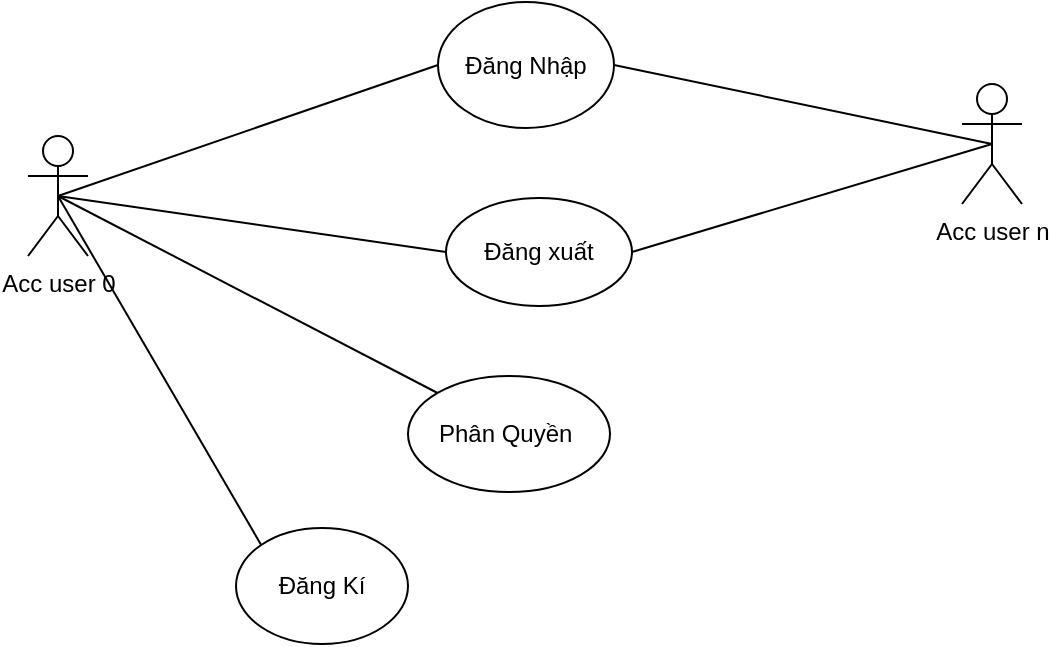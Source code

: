 <mxfile version="24.2.2" type="github">
  <diagram name="Trang-1" id="E1uZ9uwiheuGcPhIJEWW">
    <mxGraphModel dx="1402" dy="667" grid="0" gridSize="10" guides="1" tooltips="1" connect="1" arrows="1" fold="1" page="0" pageScale="1" pageWidth="827" pageHeight="1169" math="0" shadow="0">
      <root>
        <mxCell id="0" />
        <mxCell id="1" parent="0" />
        <mxCell id="hxJuUkZgoPONWWOYtdPp-1" value="&lt;div&gt;Acc user 0&lt;/div&gt;" style="shape=umlActor;verticalLabelPosition=bottom;verticalAlign=top;html=1;outlineConnect=0;" vertex="1" parent="1">
          <mxGeometry x="-211" y="185" width="30" height="60" as="geometry" />
        </mxCell>
        <mxCell id="hxJuUkZgoPONWWOYtdPp-6" value="Đăng Kí" style="ellipse;whiteSpace=wrap;html=1;" vertex="1" parent="1">
          <mxGeometry x="-107" y="381" width="86" height="58" as="geometry" />
        </mxCell>
        <mxCell id="hxJuUkZgoPONWWOYtdPp-7" value="Đăng Nhập" style="ellipse;whiteSpace=wrap;html=1;" vertex="1" parent="1">
          <mxGeometry x="-6" y="118" width="88" height="63" as="geometry" />
        </mxCell>
        <mxCell id="hxJuUkZgoPONWWOYtdPp-8" value="" style="endArrow=none;html=1;rounded=0;fontSize=12;startSize=8;endSize=8;curved=1;exitX=0.5;exitY=0.5;exitDx=0;exitDy=0;exitPerimeter=0;entryX=0;entryY=0;entryDx=0;entryDy=0;" edge="1" parent="1" source="hxJuUkZgoPONWWOYtdPp-1" target="hxJuUkZgoPONWWOYtdPp-6">
          <mxGeometry width="50" height="50" relative="1" as="geometry">
            <mxPoint x="175" y="328" as="sourcePoint" />
            <mxPoint x="225" y="278" as="targetPoint" />
          </mxGeometry>
        </mxCell>
        <mxCell id="hxJuUkZgoPONWWOYtdPp-9" value="" style="endArrow=none;html=1;rounded=0;fontSize=12;startSize=8;endSize=8;curved=1;exitX=0.5;exitY=0.5;exitDx=0;exitDy=0;exitPerimeter=0;entryX=0;entryY=0.5;entryDx=0;entryDy=0;" edge="1" parent="1" source="hxJuUkZgoPONWWOYtdPp-1" target="hxJuUkZgoPONWWOYtdPp-7">
          <mxGeometry width="50" height="50" relative="1" as="geometry">
            <mxPoint x="175" y="328" as="sourcePoint" />
            <mxPoint x="225" y="278" as="targetPoint" />
          </mxGeometry>
        </mxCell>
        <mxCell id="hxJuUkZgoPONWWOYtdPp-10" value="Phân Quyền&amp;nbsp;" style="ellipse;whiteSpace=wrap;html=1;" vertex="1" parent="1">
          <mxGeometry x="-21" y="305" width="101" height="58" as="geometry" />
        </mxCell>
        <mxCell id="hxJuUkZgoPONWWOYtdPp-17" value="Acc user n" style="shape=umlActor;verticalLabelPosition=bottom;verticalAlign=top;html=1;outlineConnect=0;" vertex="1" parent="1">
          <mxGeometry x="256" y="159" width="30" height="60" as="geometry" />
        </mxCell>
        <mxCell id="hxJuUkZgoPONWWOYtdPp-20" value="" style="endArrow=none;html=1;rounded=0;fontSize=12;startSize=8;endSize=8;curved=1;exitX=0.5;exitY=0.5;exitDx=0;exitDy=0;exitPerimeter=0;entryX=0;entryY=0;entryDx=0;entryDy=0;" edge="1" parent="1" source="hxJuUkZgoPONWWOYtdPp-1" target="hxJuUkZgoPONWWOYtdPp-10">
          <mxGeometry width="50" height="50" relative="1" as="geometry">
            <mxPoint x="175" y="328" as="sourcePoint" />
            <mxPoint x="225" y="278" as="targetPoint" />
          </mxGeometry>
        </mxCell>
        <mxCell id="hxJuUkZgoPONWWOYtdPp-21" value="Đăng xuất" style="ellipse;whiteSpace=wrap;html=1;" vertex="1" parent="1">
          <mxGeometry x="-2" y="216" width="93" height="54" as="geometry" />
        </mxCell>
        <mxCell id="hxJuUkZgoPONWWOYtdPp-22" value="" style="endArrow=none;html=1;rounded=0;fontSize=12;startSize=8;endSize=8;curved=1;exitX=0.5;exitY=0.5;exitDx=0;exitDy=0;exitPerimeter=0;entryX=0;entryY=0.5;entryDx=0;entryDy=0;" edge="1" parent="1" source="hxJuUkZgoPONWWOYtdPp-1" target="hxJuUkZgoPONWWOYtdPp-21">
          <mxGeometry width="50" height="50" relative="1" as="geometry">
            <mxPoint x="175" y="328" as="sourcePoint" />
            <mxPoint x="225" y="278" as="targetPoint" />
          </mxGeometry>
        </mxCell>
        <mxCell id="hxJuUkZgoPONWWOYtdPp-23" value="" style="endArrow=none;html=1;rounded=0;fontSize=12;startSize=8;endSize=8;curved=1;entryX=0.5;entryY=0.5;entryDx=0;entryDy=0;entryPerimeter=0;exitX=1;exitY=0.5;exitDx=0;exitDy=0;" edge="1" parent="1" source="hxJuUkZgoPONWWOYtdPp-7" target="hxJuUkZgoPONWWOYtdPp-17">
          <mxGeometry width="50" height="50" relative="1" as="geometry">
            <mxPoint x="175" y="328" as="sourcePoint" />
            <mxPoint x="225" y="278" as="targetPoint" />
          </mxGeometry>
        </mxCell>
        <mxCell id="hxJuUkZgoPONWWOYtdPp-24" value="" style="endArrow=none;html=1;rounded=0;fontSize=12;startSize=8;endSize=8;curved=1;entryX=0.5;entryY=0.5;entryDx=0;entryDy=0;entryPerimeter=0;exitX=1;exitY=0.5;exitDx=0;exitDy=0;" edge="1" parent="1" source="hxJuUkZgoPONWWOYtdPp-21" target="hxJuUkZgoPONWWOYtdPp-17">
          <mxGeometry width="50" height="50" relative="1" as="geometry">
            <mxPoint x="175" y="328" as="sourcePoint" />
            <mxPoint x="225" y="278" as="targetPoint" />
          </mxGeometry>
        </mxCell>
      </root>
    </mxGraphModel>
  </diagram>
</mxfile>
